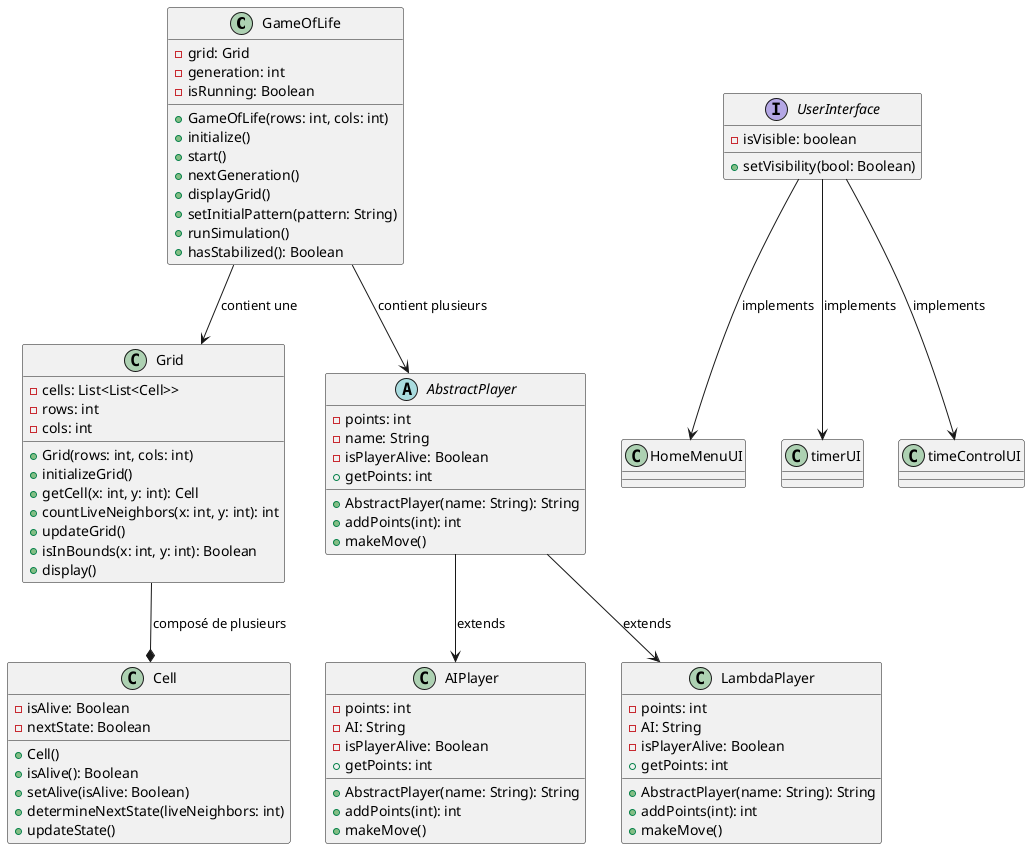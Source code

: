 @startuml diagram

class GameOfLife {
    - grid: Grid
    - generation: int
    - isRunning: Boolean
    + GameOfLife(rows: int, cols: int)
    + initialize()
    + start()
    + nextGeneration()
    + displayGrid()
    + setInitialPattern(pattern: String)
    + runSimulation()
    + hasStabilized(): Boolean
}

class Grid {
    - cells: List<List<Cell>>
    - rows: int
    - cols: int
    + Grid(rows: int, cols: int)
    + initializeGrid()
    + getCell(x: int, y: int): Cell
    + countLiveNeighbors(x: int, y: int): int
    + updateGrid()
    + isInBounds(x: int, y: int): Boolean
    + display()
}

class Cell {
    - isAlive: Boolean
    - nextState: Boolean
    + Cell()
    + isAlive(): Boolean
    + setAlive(isAlive: Boolean)
    + determineNextState(liveNeighbors: int)
    + updateState()
}


abstract class AbstractPlayer {
    - points: int
    - name: String
    - isPlayerAlive: Boolean
    + AbstractPlayer(name: String): String
    + getPoints: int
    + addPoints(int): int
    + makeMove()

    }

class AIPlayer {
    - points: int
    - AI: String
    - isPlayerAlive: Boolean
    + AbstractPlayer(name: String): String
    + getPoints: int
    + addPoints(int): int
    + makeMove()
}

class LambdaPlayer {
    - points: int
    - AI: String
    - isPlayerAlive: Boolean
    + AbstractPlayer(name: String): String
    + getPoints: int
    + addPoints(int): int
    + makeMove()
}

interface UserInterface {
    - isVisible: boolean
    + setVisibility(bool: Boolean)
}

class HomeMenuUI {

}

class timerUI {

}

class timeControlUI {

}

GameOfLife --> Grid : "contient une"
Grid --* Cell : "composé de plusieurs"
GameOfLife --> AbstractPlayer : "contient plusieurs"
AbstractPlayer --> AIPlayer : "extends"
AbstractPlayer --> LambdaPlayer : "extends"
UserInterface --> HomeMenuUI : "implements"
UserInterface --> timerUI : "implements"
UserInterface --> timeControlUI: "implements"


@enduml